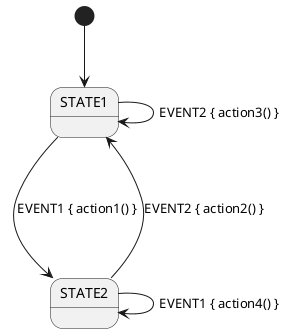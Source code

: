 @startuml

[*] --> STATE1
STATE1 ---> STATE2 : EVENT1 { action1() }
STATE2 ---> STATE1 : EVENT2 { action2() }
STATE1 ---> STATE1 : EVENT2 { action3() }
STATE2 ---> STATE2 : EVENT1 { action4() }

@enduml
